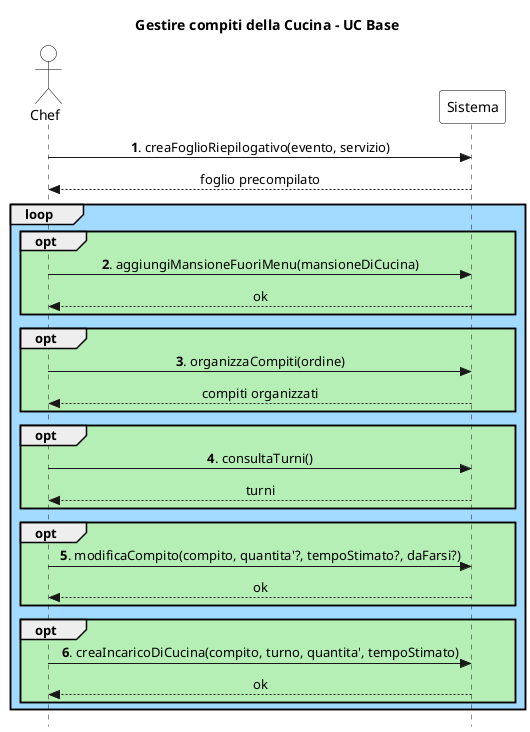 @startuml
skinparam Style strictuml
skinparam SequenceMessageAlign center

skinparam sequence {
    ActorBorderColor Black
    ActorBackgroundColor White
    ParticipantBorderColor Black
    ParticipantBackgroundColor White
}

actor Chef
participant Sistema

title Gestire compiti della Cucina - UC Base

Chef -> Sistema: **1**. creaFoglioRiepilogativo(evento, servizio)
return foglio precompilato

loop #a3daff
    opt #b6efb6
        Chef -> Sistema: **2**. aggiungiMansioneFuoriMenu(mansioneDiCucina)
        return ok
    end

    opt #b6efb6
        Chef -> Sistema: **3**. organizzaCompiti(ordine)
        return compiti organizzati
    end

    opt #b6efb6
        Chef -> Sistema: **4**. consultaTurni()
        return turni
    end

    opt #b6efb6
        Chef -> Sistema: **5**. modificaCompito(compito, quantita'?, tempoStimato?, daFarsi?)
        return ok
    end

    opt #b6efb6
        Chef -> Sistema: **6**. creaIncaricoDiCucina(compito, turno, quantita', tempoStimato)
        return ok
    end

end


@enduml